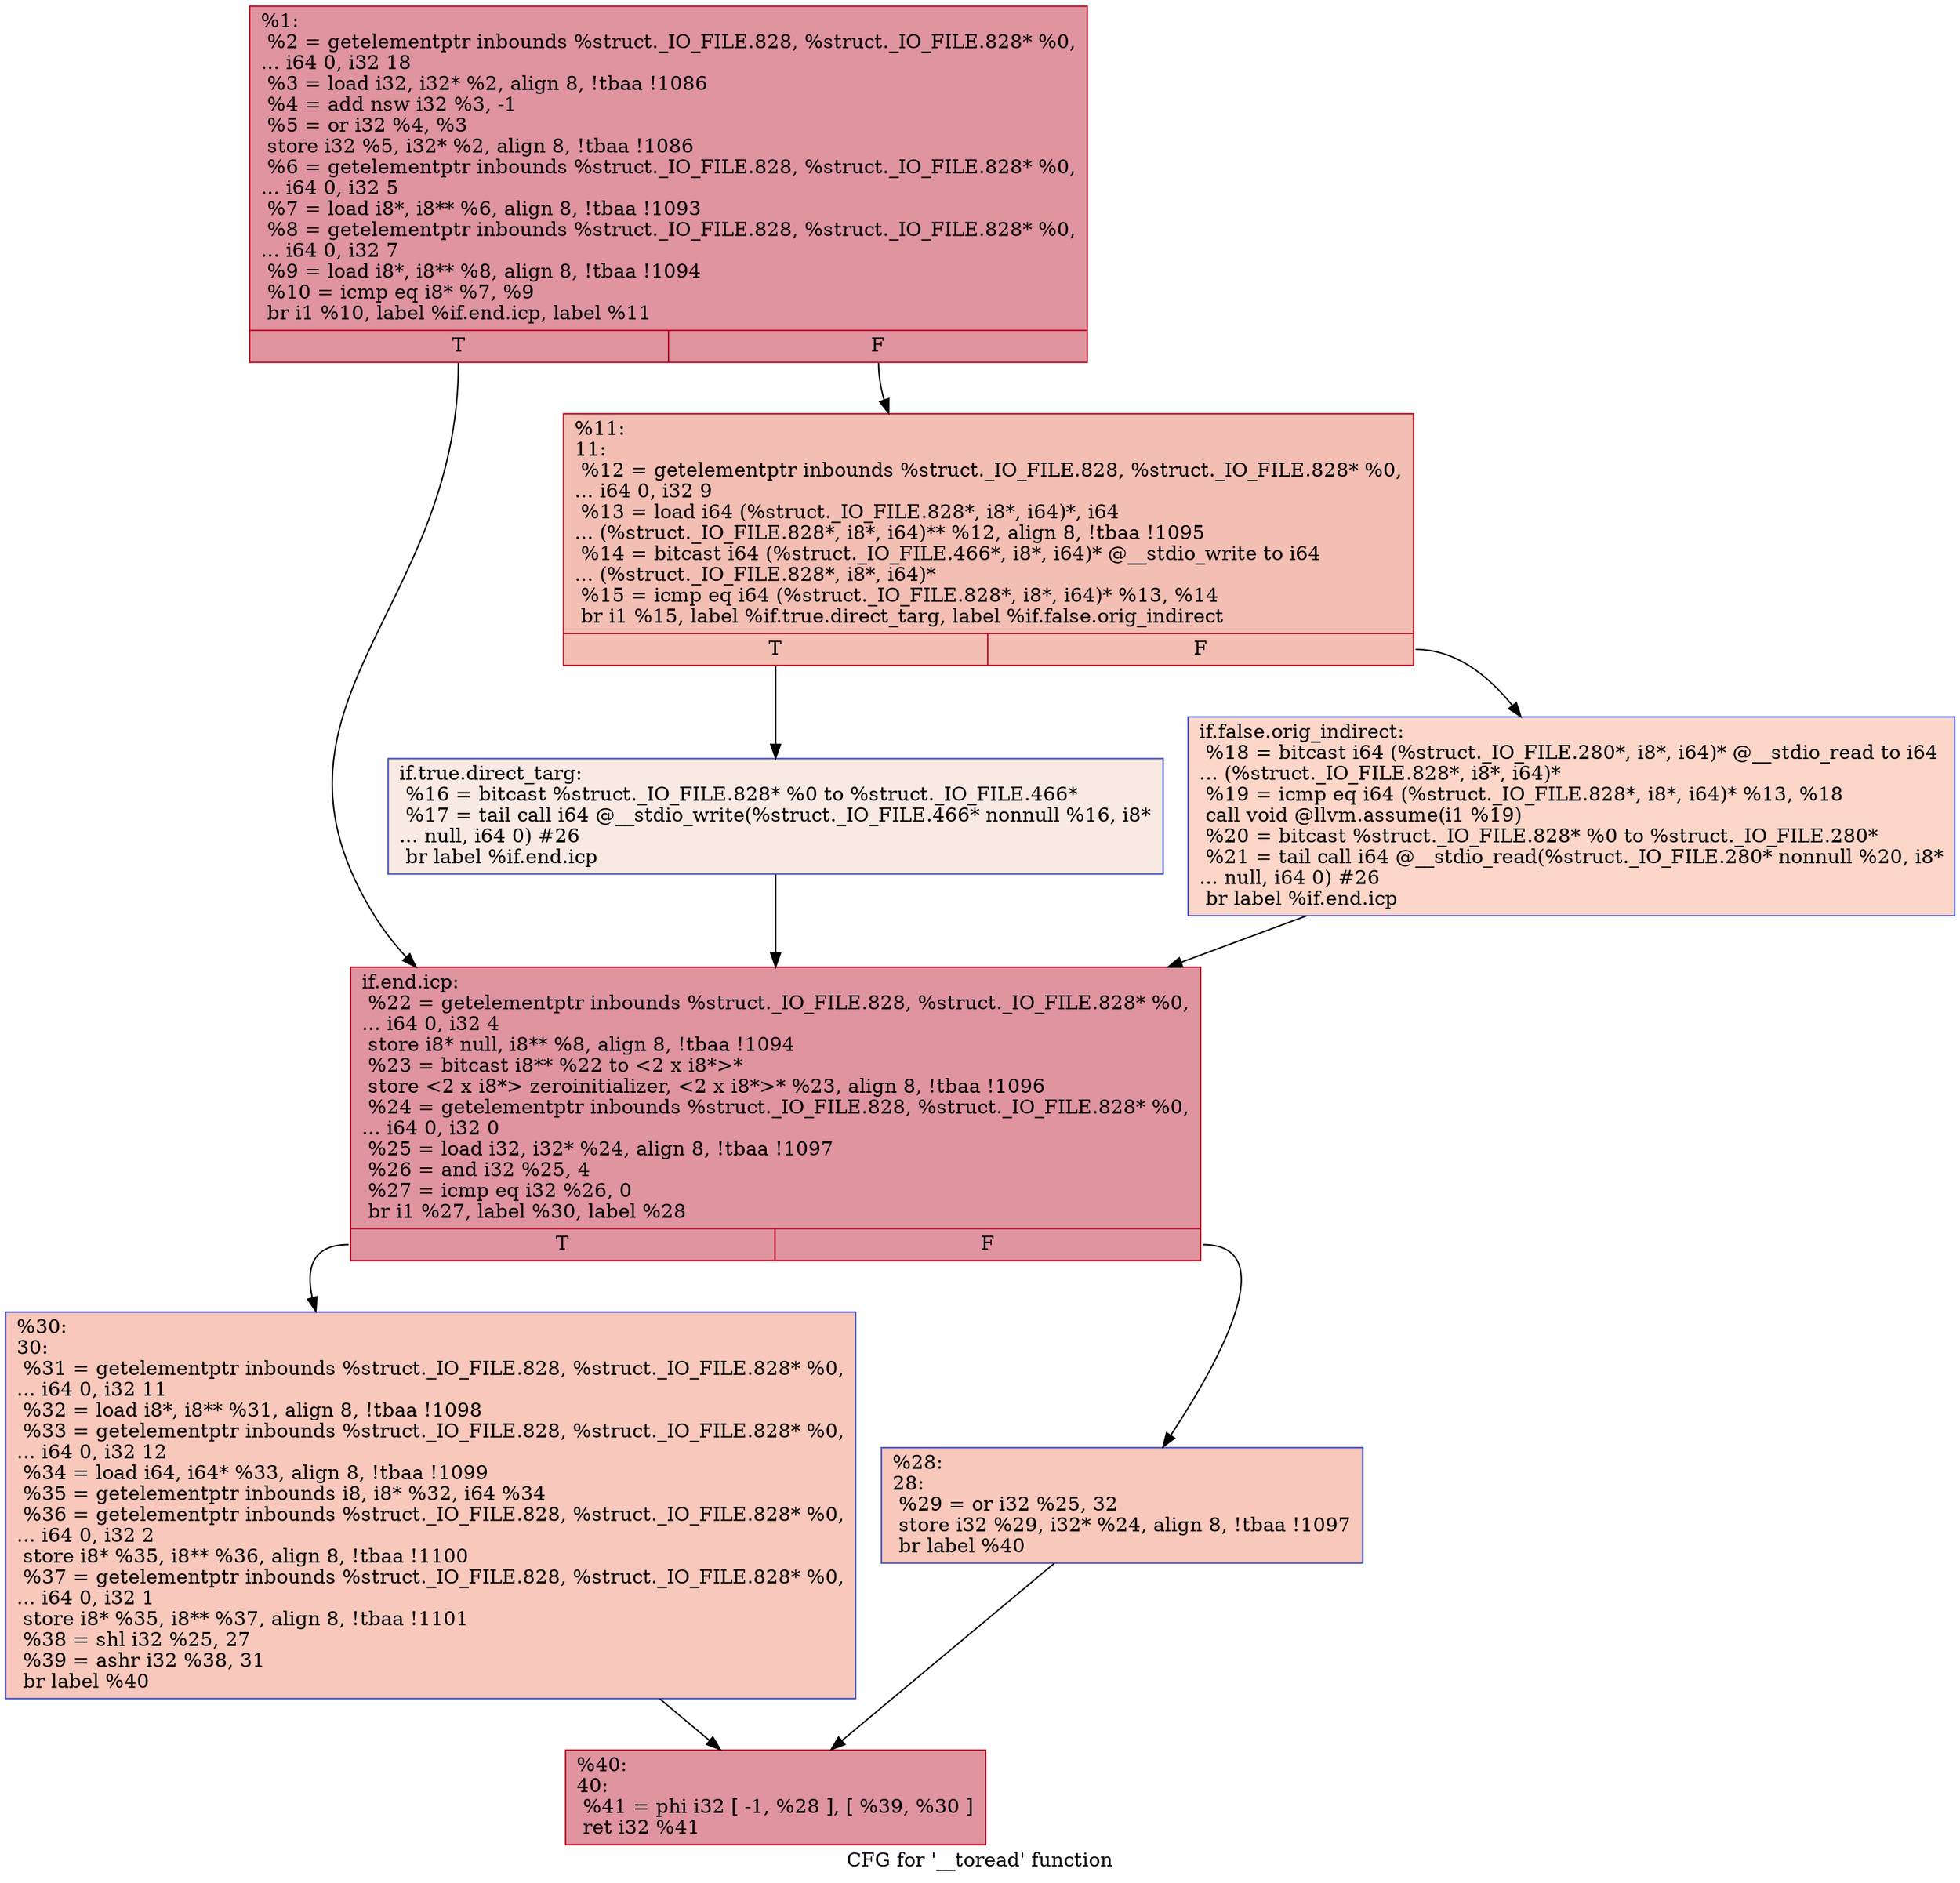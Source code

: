 digraph "CFG for '__toread' function" {
	label="CFG for '__toread' function";

	Node0x256fad0 [shape=record,color="#b70d28ff", style=filled, fillcolor="#b70d2870",label="{%1:\l  %2 = getelementptr inbounds %struct._IO_FILE.828, %struct._IO_FILE.828* %0,\l... i64 0, i32 18\l  %3 = load i32, i32* %2, align 8, !tbaa !1086\l  %4 = add nsw i32 %3, -1\l  %5 = or i32 %4, %3\l  store i32 %5, i32* %2, align 8, !tbaa !1086\l  %6 = getelementptr inbounds %struct._IO_FILE.828, %struct._IO_FILE.828* %0,\l... i64 0, i32 5\l  %7 = load i8*, i8** %6, align 8, !tbaa !1093\l  %8 = getelementptr inbounds %struct._IO_FILE.828, %struct._IO_FILE.828* %0,\l... i64 0, i32 7\l  %9 = load i8*, i8** %8, align 8, !tbaa !1094\l  %10 = icmp eq i8* %7, %9\l  br i1 %10, label %if.end.icp, label %11\l|{<s0>T|<s1>F}}"];
	Node0x256fad0:s0 -> Node0x256fc10;
	Node0x256fad0:s1 -> Node0x256fb20;
	Node0x256fb20 [shape=record,color="#b70d28ff", style=filled, fillcolor="#e36c5570",label="{%11:\l11:                                               \l  %12 = getelementptr inbounds %struct._IO_FILE.828, %struct._IO_FILE.828* %0,\l... i64 0, i32 9\l  %13 = load i64 (%struct._IO_FILE.828*, i8*, i64)*, i64\l... (%struct._IO_FILE.828*, i8*, i64)** %12, align 8, !tbaa !1095\l  %14 = bitcast i64 (%struct._IO_FILE.466*, i8*, i64)* @__stdio_write to i64\l... (%struct._IO_FILE.828*, i8*, i64)*\l  %15 = icmp eq i64 (%struct._IO_FILE.828*, i8*, i64)* %13, %14\l  br i1 %15, label %if.true.direct_targ, label %if.false.orig_indirect\l|{<s0>T|<s1>F}}"];
	Node0x256fb20:s0 -> Node0x256fb70;
	Node0x256fb20:s1 -> Node0x256fbc0;
	Node0x256fb70 [shape=record,color="#3d50c3ff", style=filled, fillcolor="#efcebd70",label="{if.true.direct_targ:                              \l  %16 = bitcast %struct._IO_FILE.828* %0 to %struct._IO_FILE.466*\l  %17 = tail call i64 @__stdio_write(%struct._IO_FILE.466* nonnull %16, i8*\l... null, i64 0) #26\l  br label %if.end.icp\l}"];
	Node0x256fb70 -> Node0x256fc10;
	Node0x256fbc0 [shape=record,color="#3d50c3ff", style=filled, fillcolor="#f6a38570",label="{if.false.orig_indirect:                           \l  %18 = bitcast i64 (%struct._IO_FILE.280*, i8*, i64)* @__stdio_read to i64\l... (%struct._IO_FILE.828*, i8*, i64)*\l  %19 = icmp eq i64 (%struct._IO_FILE.828*, i8*, i64)* %13, %18\l  call void @llvm.assume(i1 %19)\l  %20 = bitcast %struct._IO_FILE.828* %0 to %struct._IO_FILE.280*\l  %21 = tail call i64 @__stdio_read(%struct._IO_FILE.280* nonnull %20, i8*\l... null, i64 0) #26\l  br label %if.end.icp\l}"];
	Node0x256fbc0 -> Node0x256fc10;
	Node0x256fc10 [shape=record,color="#b70d28ff", style=filled, fillcolor="#b70d2870",label="{if.end.icp:                                       \l  %22 = getelementptr inbounds %struct._IO_FILE.828, %struct._IO_FILE.828* %0,\l... i64 0, i32 4\l  store i8* null, i8** %8, align 8, !tbaa !1094\l  %23 = bitcast i8** %22 to \<2 x i8*\>*\l  store \<2 x i8*\> zeroinitializer, \<2 x i8*\>* %23, align 8, !tbaa !1096\l  %24 = getelementptr inbounds %struct._IO_FILE.828, %struct._IO_FILE.828* %0,\l... i64 0, i32 0\l  %25 = load i32, i32* %24, align 8, !tbaa !1097\l  %26 = and i32 %25, 4\l  %27 = icmp eq i32 %26, 0\l  br i1 %27, label %30, label %28\l|{<s0>T|<s1>F}}"];
	Node0x256fc10:s0 -> Node0x256fcb0;
	Node0x256fc10:s1 -> Node0x256fc60;
	Node0x256fc60 [shape=record,color="#3d50c3ff", style=filled, fillcolor="#ed836670",label="{%28:\l28:                                               \l  %29 = or i32 %25, 32\l  store i32 %29, i32* %24, align 8, !tbaa !1097\l  br label %40\l}"];
	Node0x256fc60 -> Node0x256fd00;
	Node0x256fcb0 [shape=record,color="#3d50c3ff", style=filled, fillcolor="#ed836670",label="{%30:\l30:                                               \l  %31 = getelementptr inbounds %struct._IO_FILE.828, %struct._IO_FILE.828* %0,\l... i64 0, i32 11\l  %32 = load i8*, i8** %31, align 8, !tbaa !1098\l  %33 = getelementptr inbounds %struct._IO_FILE.828, %struct._IO_FILE.828* %0,\l... i64 0, i32 12\l  %34 = load i64, i64* %33, align 8, !tbaa !1099\l  %35 = getelementptr inbounds i8, i8* %32, i64 %34\l  %36 = getelementptr inbounds %struct._IO_FILE.828, %struct._IO_FILE.828* %0,\l... i64 0, i32 2\l  store i8* %35, i8** %36, align 8, !tbaa !1100\l  %37 = getelementptr inbounds %struct._IO_FILE.828, %struct._IO_FILE.828* %0,\l... i64 0, i32 1\l  store i8* %35, i8** %37, align 8, !tbaa !1101\l  %38 = shl i32 %25, 27\l  %39 = ashr i32 %38, 31\l  br label %40\l}"];
	Node0x256fcb0 -> Node0x256fd00;
	Node0x256fd00 [shape=record,color="#b70d28ff", style=filled, fillcolor="#b70d2870",label="{%40:\l40:                                               \l  %41 = phi i32 [ -1, %28 ], [ %39, %30 ]\l  ret i32 %41\l}"];
}
